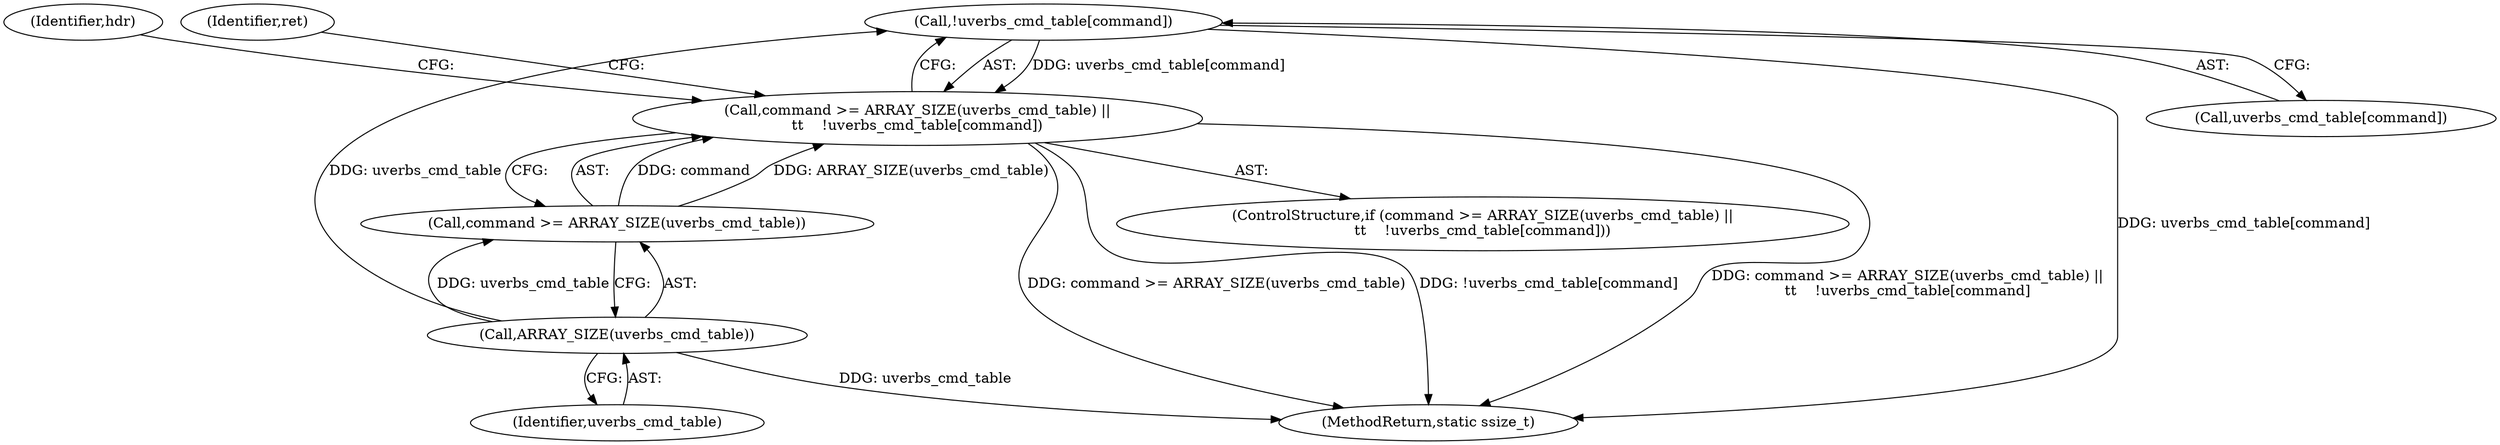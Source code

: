 digraph "0_linux_e6bd18f57aad1a2d1ef40e646d03ed0f2515c9e3_1@array" {
"1000244" [label="(Call,!uverbs_cmd_table[command])"];
"1000242" [label="(Call,ARRAY_SIZE(uverbs_cmd_table))"];
"1000239" [label="(Call,command >= ARRAY_SIZE(uverbs_cmd_table) ||\n\t\t    !uverbs_cmd_table[command])"];
"1000240" [label="(Call,command >= ARRAY_SIZE(uverbs_cmd_table))"];
"1000244" [label="(Call,!uverbs_cmd_table[command])"];
"1000238" [label="(ControlStructure,if (command >= ARRAY_SIZE(uverbs_cmd_table) ||\n\t\t    !uverbs_cmd_table[command]))"];
"1000242" [label="(Call,ARRAY_SIZE(uverbs_cmd_table))"];
"1000258" [label="(Identifier,hdr)"];
"1000250" [label="(Identifier,ret)"];
"1000239" [label="(Call,command >= ARRAY_SIZE(uverbs_cmd_table) ||\n\t\t    !uverbs_cmd_table[command])"];
"1000243" [label="(Identifier,uverbs_cmd_table)"];
"1000245" [label="(Call,uverbs_cmd_table[command])"];
"1000540" [label="(MethodReturn,static ssize_t)"];
"1000244" -> "1000239"  [label="AST: "];
"1000244" -> "1000245"  [label="CFG: "];
"1000245" -> "1000244"  [label="AST: "];
"1000239" -> "1000244"  [label="CFG: "];
"1000244" -> "1000540"  [label="DDG: uverbs_cmd_table[command]"];
"1000244" -> "1000239"  [label="DDG: uverbs_cmd_table[command]"];
"1000242" -> "1000244"  [label="DDG: uverbs_cmd_table"];
"1000242" -> "1000240"  [label="AST: "];
"1000242" -> "1000243"  [label="CFG: "];
"1000243" -> "1000242"  [label="AST: "];
"1000240" -> "1000242"  [label="CFG: "];
"1000242" -> "1000540"  [label="DDG: uverbs_cmd_table"];
"1000242" -> "1000240"  [label="DDG: uverbs_cmd_table"];
"1000239" -> "1000238"  [label="AST: "];
"1000239" -> "1000240"  [label="CFG: "];
"1000240" -> "1000239"  [label="AST: "];
"1000250" -> "1000239"  [label="CFG: "];
"1000258" -> "1000239"  [label="CFG: "];
"1000239" -> "1000540"  [label="DDG: command >= ARRAY_SIZE(uverbs_cmd_table) ||\n\t\t    !uverbs_cmd_table[command]"];
"1000239" -> "1000540"  [label="DDG: command >= ARRAY_SIZE(uverbs_cmd_table)"];
"1000239" -> "1000540"  [label="DDG: !uverbs_cmd_table[command]"];
"1000240" -> "1000239"  [label="DDG: command"];
"1000240" -> "1000239"  [label="DDG: ARRAY_SIZE(uverbs_cmd_table)"];
}
